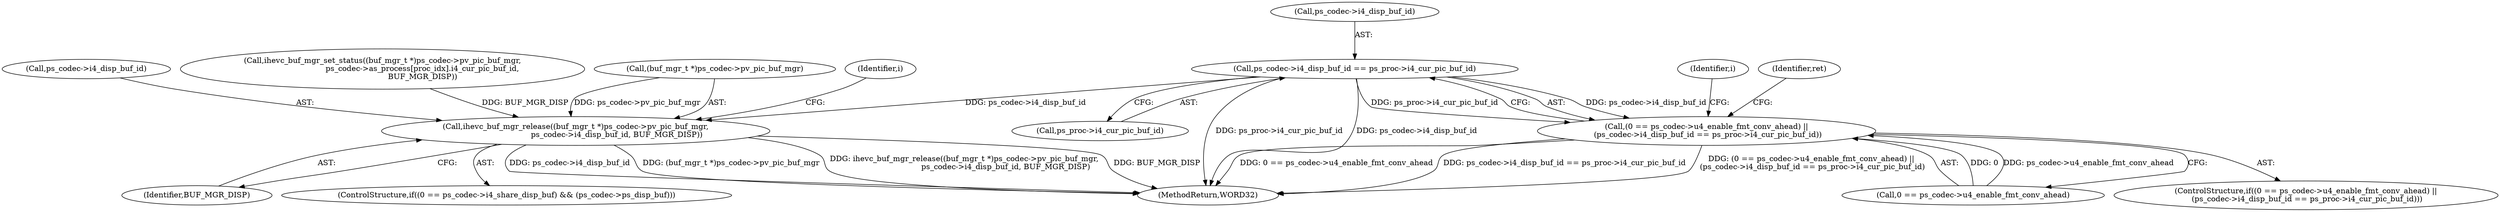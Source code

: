 digraph "0_Android_87fb7909c49e6a4510ba86ace1ffc83459c7e1b9@pointer" {
"1001305" [label="(Call,ps_codec->i4_disp_buf_id == ps_proc->i4_cur_pic_buf_id)"];
"1001299" [label="(Call,(0 == ps_codec->u4_enable_fmt_conv_ahead) ||\n (ps_codec->i4_disp_buf_id == ps_proc->i4_cur_pic_buf_id))"];
"1001753" [label="(Call,ihevc_buf_mgr_release((buf_mgr_t *)ps_codec->pv_pic_buf_mgr,\n                                  ps_codec->i4_disp_buf_id, BUF_MGR_DISP))"];
"1001762" [label="(Identifier,BUF_MGR_DISP)"];
"1001903" [label="(MethodReturn,WORD32)"];
"1001306" [label="(Call,ps_codec->i4_disp_buf_id)"];
"1001309" [label="(Call,ps_proc->i4_cur_pic_buf_id)"];
"1001753" [label="(Call,ihevc_buf_mgr_release((buf_mgr_t *)ps_codec->pv_pic_buf_mgr,\n                                  ps_codec->i4_disp_buf_id, BUF_MGR_DISP))"];
"1001759" [label="(Call,ps_codec->i4_disp_buf_id)"];
"1001709" [label="(Call,ihevc_buf_mgr_set_status((buf_mgr_t *)ps_codec->pv_pic_buf_mgr,\n                                 ps_codec->as_process[proc_idx].i4_cur_pic_buf_id,\n                                 BUF_MGR_DISP))"];
"1001765" [label="(Identifier,i)"];
"1001300" [label="(Call,0 == ps_codec->u4_enable_fmt_conv_ahead)"];
"1001314" [label="(Identifier,i)"];
"1001743" [label="(ControlStructure,if((0 == ps_codec->i4_share_disp_buf) && (ps_codec->ps_disp_buf)))"];
"1001305" [label="(Call,ps_codec->i4_disp_buf_id == ps_proc->i4_cur_pic_buf_id)"];
"1001754" [label="(Call,(buf_mgr_t *)ps_codec->pv_pic_buf_mgr)"];
"1001298" [label="(ControlStructure,if((0 == ps_codec->u4_enable_fmt_conv_ahead) ||\n (ps_codec->i4_disp_buf_id == ps_proc->i4_cur_pic_buf_id)))"];
"1001299" [label="(Call,(0 == ps_codec->u4_enable_fmt_conv_ahead) ||\n (ps_codec->i4_disp_buf_id == ps_proc->i4_cur_pic_buf_id))"];
"1001382" [label="(Identifier,ret)"];
"1001305" -> "1001299"  [label="AST: "];
"1001305" -> "1001309"  [label="CFG: "];
"1001306" -> "1001305"  [label="AST: "];
"1001309" -> "1001305"  [label="AST: "];
"1001299" -> "1001305"  [label="CFG: "];
"1001305" -> "1001903"  [label="DDG: ps_proc->i4_cur_pic_buf_id"];
"1001305" -> "1001903"  [label="DDG: ps_codec->i4_disp_buf_id"];
"1001305" -> "1001299"  [label="DDG: ps_codec->i4_disp_buf_id"];
"1001305" -> "1001299"  [label="DDG: ps_proc->i4_cur_pic_buf_id"];
"1001305" -> "1001753"  [label="DDG: ps_codec->i4_disp_buf_id"];
"1001299" -> "1001298"  [label="AST: "];
"1001299" -> "1001300"  [label="CFG: "];
"1001300" -> "1001299"  [label="AST: "];
"1001314" -> "1001299"  [label="CFG: "];
"1001382" -> "1001299"  [label="CFG: "];
"1001299" -> "1001903"  [label="DDG: (0 == ps_codec->u4_enable_fmt_conv_ahead) ||\n (ps_codec->i4_disp_buf_id == ps_proc->i4_cur_pic_buf_id)"];
"1001299" -> "1001903"  [label="DDG: 0 == ps_codec->u4_enable_fmt_conv_ahead"];
"1001299" -> "1001903"  [label="DDG: ps_codec->i4_disp_buf_id == ps_proc->i4_cur_pic_buf_id"];
"1001300" -> "1001299"  [label="DDG: 0"];
"1001300" -> "1001299"  [label="DDG: ps_codec->u4_enable_fmt_conv_ahead"];
"1001753" -> "1001743"  [label="AST: "];
"1001753" -> "1001762"  [label="CFG: "];
"1001754" -> "1001753"  [label="AST: "];
"1001759" -> "1001753"  [label="AST: "];
"1001762" -> "1001753"  [label="AST: "];
"1001765" -> "1001753"  [label="CFG: "];
"1001753" -> "1001903"  [label="DDG: BUF_MGR_DISP"];
"1001753" -> "1001903"  [label="DDG: ps_codec->i4_disp_buf_id"];
"1001753" -> "1001903"  [label="DDG: (buf_mgr_t *)ps_codec->pv_pic_buf_mgr"];
"1001753" -> "1001903"  [label="DDG: ihevc_buf_mgr_release((buf_mgr_t *)ps_codec->pv_pic_buf_mgr,\n                                  ps_codec->i4_disp_buf_id, BUF_MGR_DISP)"];
"1001754" -> "1001753"  [label="DDG: ps_codec->pv_pic_buf_mgr"];
"1001709" -> "1001753"  [label="DDG: BUF_MGR_DISP"];
}
